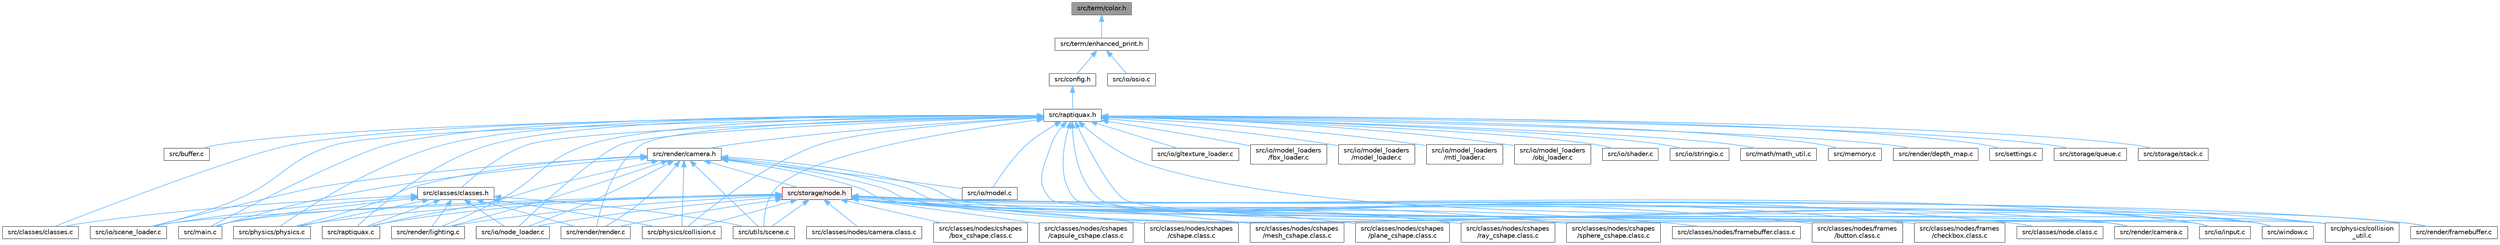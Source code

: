 digraph "src/term/color.h"
{
 // LATEX_PDF_SIZE
  bgcolor="transparent";
  edge [fontname=Helvetica,fontsize=10,labelfontname=Helvetica,labelfontsize=10];
  node [fontname=Helvetica,fontsize=10,shape=box,height=0.2,width=0.4];
  Node1 [id="Node000001",label="src/term/color.h",height=0.2,width=0.4,color="gray40", fillcolor="grey60", style="filled", fontcolor="black",tooltip=" "];
  Node1 -> Node2 [id="edge1_Node000001_Node000002",dir="back",color="steelblue1",style="solid",tooltip=" "];
  Node2 [id="Node000002",label="src/term/enhanced_print.h",height=0.2,width=0.4,color="grey40", fillcolor="white", style="filled",URL="$enhanced__print_8h.html",tooltip=" "];
  Node2 -> Node3 [id="edge2_Node000002_Node000003",dir="back",color="steelblue1",style="solid",tooltip=" "];
  Node3 [id="Node000003",label="src/config.h",height=0.2,width=0.4,color="grey40", fillcolor="white", style="filled",URL="$config_8h.html",tooltip=" "];
  Node3 -> Node4 [id="edge3_Node000003_Node000004",dir="back",color="steelblue1",style="solid",tooltip=" "];
  Node4 [id="Node000004",label="src/raptiquax.h",height=0.2,width=0.4,color="grey40", fillcolor="white", style="filled",URL="$raptiquax_8h.html",tooltip="This file contains type definitions for fixed-width integer types and floating-point types."];
  Node4 -> Node5 [id="edge4_Node000004_Node000005",dir="back",color="steelblue1",style="solid",tooltip=" "];
  Node5 [id="Node000005",label="src/buffer.c",height=0.2,width=0.4,color="grey40", fillcolor="white", style="filled",URL="$buffer_8c.html",tooltip=" "];
  Node4 -> Node6 [id="edge5_Node000004_Node000006",dir="back",color="steelblue1",style="solid",tooltip=" "];
  Node6 [id="Node000006",label="src/classes/classes.c",height=0.2,width=0.4,color="grey40", fillcolor="white", style="filled",URL="$classes_8c.html",tooltip=" "];
  Node4 -> Node7 [id="edge6_Node000004_Node000007",dir="back",color="steelblue1",style="solid",tooltip=" "];
  Node7 [id="Node000007",label="src/classes/classes.h",height=0.2,width=0.4,color="grey40", fillcolor="white", style="filled",URL="$classes_8h.html",tooltip=" "];
  Node7 -> Node6 [id="edge7_Node000007_Node000006",dir="back",color="steelblue1",style="solid",tooltip=" "];
  Node7 -> Node8 [id="edge8_Node000007_Node000008",dir="back",color="steelblue1",style="solid",tooltip=" "];
  Node8 [id="Node000008",label="src/io/node_loader.c",height=0.2,width=0.4,color="grey40", fillcolor="white", style="filled",URL="$node__loader_8c.html",tooltip=" "];
  Node7 -> Node9 [id="edge9_Node000007_Node000009",dir="back",color="steelblue1",style="solid",tooltip=" "];
  Node9 [id="Node000009",label="src/io/scene_loader.c",height=0.2,width=0.4,color="grey40", fillcolor="white", style="filled",URL="$scene__loader_8c.html",tooltip=" "];
  Node7 -> Node10 [id="edge10_Node000007_Node000010",dir="back",color="steelblue1",style="solid",tooltip=" "];
  Node10 [id="Node000010",label="src/main.c",height=0.2,width=0.4,color="grey40", fillcolor="white", style="filled",URL="$main_8c.html",tooltip=" "];
  Node7 -> Node11 [id="edge11_Node000007_Node000011",dir="back",color="steelblue1",style="solid",tooltip=" "];
  Node11 [id="Node000011",label="src/physics/collision.c",height=0.2,width=0.4,color="grey40", fillcolor="white", style="filled",URL="$collision_8c.html",tooltip=" "];
  Node7 -> Node12 [id="edge12_Node000007_Node000012",dir="back",color="steelblue1",style="solid",tooltip=" "];
  Node12 [id="Node000012",label="src/physics/physics.c",height=0.2,width=0.4,color="grey40", fillcolor="white", style="filled",URL="$physics_8c.html",tooltip=" "];
  Node7 -> Node13 [id="edge13_Node000007_Node000013",dir="back",color="steelblue1",style="solid",tooltip=" "];
  Node13 [id="Node000013",label="src/raptiquax.c",height=0.2,width=0.4,color="grey40", fillcolor="white", style="filled",URL="$raptiquax_8c.html",tooltip=" "];
  Node7 -> Node14 [id="edge14_Node000007_Node000014",dir="back",color="steelblue1",style="solid",tooltip=" "];
  Node14 [id="Node000014",label="src/render/lighting.c",height=0.2,width=0.4,color="grey40", fillcolor="white", style="filled",URL="$lighting_8c.html",tooltip=" "];
  Node7 -> Node15 [id="edge15_Node000007_Node000015",dir="back",color="steelblue1",style="solid",tooltip=" "];
  Node15 [id="Node000015",label="src/render/render.c",height=0.2,width=0.4,color="grey40", fillcolor="white", style="filled",URL="$render_8c.html",tooltip=" "];
  Node7 -> Node16 [id="edge16_Node000007_Node000016",dir="back",color="steelblue1",style="solid",tooltip=" "];
  Node16 [id="Node000016",label="src/utils/scene.c",height=0.2,width=0.4,color="grey40", fillcolor="white", style="filled",URL="$scene_8c.html",tooltip=" "];
  Node4 -> Node17 [id="edge17_Node000004_Node000017",dir="back",color="steelblue1",style="solid",tooltip=" "];
  Node17 [id="Node000017",label="src/io/gltexture_loader.c",height=0.2,width=0.4,color="grey40", fillcolor="white", style="filled",URL="$gltexture__loader_8c.html",tooltip=" "];
  Node4 -> Node18 [id="edge18_Node000004_Node000018",dir="back",color="steelblue1",style="solid",tooltip=" "];
  Node18 [id="Node000018",label="src/io/input.c",height=0.2,width=0.4,color="grey40", fillcolor="white", style="filled",URL="$input_8c.html",tooltip=" "];
  Node4 -> Node19 [id="edge19_Node000004_Node000019",dir="back",color="steelblue1",style="solid",tooltip=" "];
  Node19 [id="Node000019",label="src/io/model.c",height=0.2,width=0.4,color="grey40", fillcolor="white", style="filled",URL="$model_8c.html",tooltip=" "];
  Node4 -> Node20 [id="edge20_Node000004_Node000020",dir="back",color="steelblue1",style="solid",tooltip=" "];
  Node20 [id="Node000020",label="src/io/model_loaders\l/fbx_loader.c",height=0.2,width=0.4,color="grey40", fillcolor="white", style="filled",URL="$fbx__loader_8c.html",tooltip=" "];
  Node4 -> Node21 [id="edge21_Node000004_Node000021",dir="back",color="steelblue1",style="solid",tooltip=" "];
  Node21 [id="Node000021",label="src/io/model_loaders\l/model_loader.c",height=0.2,width=0.4,color="grey40", fillcolor="white", style="filled",URL="$model__loader_8c.html",tooltip=" "];
  Node4 -> Node22 [id="edge22_Node000004_Node000022",dir="back",color="steelblue1",style="solid",tooltip=" "];
  Node22 [id="Node000022",label="src/io/model_loaders\l/mtl_loader.c",height=0.2,width=0.4,color="grey40", fillcolor="white", style="filled",URL="$mtl__loader_8c.html",tooltip=" "];
  Node4 -> Node23 [id="edge23_Node000004_Node000023",dir="back",color="steelblue1",style="solid",tooltip=" "];
  Node23 [id="Node000023",label="src/io/model_loaders\l/obj_loader.c",height=0.2,width=0.4,color="grey40", fillcolor="white", style="filled",URL="$obj__loader_8c.html",tooltip=" "];
  Node4 -> Node8 [id="edge24_Node000004_Node000008",dir="back",color="steelblue1",style="solid",tooltip=" "];
  Node4 -> Node9 [id="edge25_Node000004_Node000009",dir="back",color="steelblue1",style="solid",tooltip=" "];
  Node4 -> Node24 [id="edge26_Node000004_Node000024",dir="back",color="steelblue1",style="solid",tooltip=" "];
  Node24 [id="Node000024",label="src/io/shader.c",height=0.2,width=0.4,color="grey40", fillcolor="white", style="filled",URL="$shader_8c.html",tooltip=" "];
  Node4 -> Node25 [id="edge27_Node000004_Node000025",dir="back",color="steelblue1",style="solid",tooltip=" "];
  Node25 [id="Node000025",label="src/io/stringio.c",height=0.2,width=0.4,color="grey40", fillcolor="white", style="filled",URL="$stringio_8c.html",tooltip=" "];
  Node4 -> Node10 [id="edge28_Node000004_Node000010",dir="back",color="steelblue1",style="solid",tooltip=" "];
  Node4 -> Node26 [id="edge29_Node000004_Node000026",dir="back",color="steelblue1",style="solid",tooltip=" "];
  Node26 [id="Node000026",label="src/math/math_util.c",height=0.2,width=0.4,color="grey40", fillcolor="white", style="filled",URL="$math__util_8c.html",tooltip=" "];
  Node4 -> Node27 [id="edge30_Node000004_Node000027",dir="back",color="steelblue1",style="solid",tooltip=" "];
  Node27 [id="Node000027",label="src/memory.c",height=0.2,width=0.4,color="grey40", fillcolor="white", style="filled",URL="$memory_8c.html",tooltip=" "];
  Node4 -> Node11 [id="edge31_Node000004_Node000011",dir="back",color="steelblue1",style="solid",tooltip=" "];
  Node4 -> Node28 [id="edge32_Node000004_Node000028",dir="back",color="steelblue1",style="solid",tooltip=" "];
  Node28 [id="Node000028",label="src/physics/collision\l_util.c",height=0.2,width=0.4,color="grey40", fillcolor="white", style="filled",URL="$collision__util_8c.html",tooltip=" "];
  Node4 -> Node12 [id="edge33_Node000004_Node000012",dir="back",color="steelblue1",style="solid",tooltip=" "];
  Node4 -> Node13 [id="edge34_Node000004_Node000013",dir="back",color="steelblue1",style="solid",tooltip=" "];
  Node4 -> Node29 [id="edge35_Node000004_Node000029",dir="back",color="steelblue1",style="solid",tooltip=" "];
  Node29 [id="Node000029",label="src/render/camera.c",height=0.2,width=0.4,color="grey40", fillcolor="white", style="filled",URL="$camera_8c.html",tooltip=" "];
  Node4 -> Node30 [id="edge36_Node000004_Node000030",dir="back",color="steelblue1",style="solid",tooltip=" "];
  Node30 [id="Node000030",label="src/render/camera.h",height=0.2,width=0.4,color="grey40", fillcolor="white", style="filled",URL="$camera_8h.html",tooltip=" "];
  Node30 -> Node18 [id="edge37_Node000030_Node000018",dir="back",color="steelblue1",style="solid",tooltip=" "];
  Node30 -> Node19 [id="edge38_Node000030_Node000019",dir="back",color="steelblue1",style="solid",tooltip=" "];
  Node30 -> Node8 [id="edge39_Node000030_Node000008",dir="back",color="steelblue1",style="solid",tooltip=" "];
  Node30 -> Node9 [id="edge40_Node000030_Node000009",dir="back",color="steelblue1",style="solid",tooltip=" "];
  Node30 -> Node10 [id="edge41_Node000030_Node000010",dir="back",color="steelblue1",style="solid",tooltip=" "];
  Node30 -> Node11 [id="edge42_Node000030_Node000011",dir="back",color="steelblue1",style="solid",tooltip=" "];
  Node30 -> Node28 [id="edge43_Node000030_Node000028",dir="back",color="steelblue1",style="solid",tooltip=" "];
  Node30 -> Node12 [id="edge44_Node000030_Node000012",dir="back",color="steelblue1",style="solid",tooltip=" "];
  Node30 -> Node13 [id="edge45_Node000030_Node000013",dir="back",color="steelblue1",style="solid",tooltip=" "];
  Node30 -> Node29 [id="edge46_Node000030_Node000029",dir="back",color="steelblue1",style="solid",tooltip=" "];
  Node30 -> Node14 [id="edge47_Node000030_Node000014",dir="back",color="steelblue1",style="solid",tooltip=" "];
  Node30 -> Node15 [id="edge48_Node000030_Node000015",dir="back",color="steelblue1",style="solid",tooltip=" "];
  Node30 -> Node31 [id="edge49_Node000030_Node000031",dir="back",color="steelblue1",style="solid",tooltip=" "];
  Node31 [id="Node000031",label="src/storage/node.h",height=0.2,width=0.4,color="red", fillcolor="#FFF0F0", style="filled",URL="$node_8h.html",tooltip=" "];
  Node31 -> Node32 [id="edge50_Node000031_Node000032",dir="back",color="steelblue1",style="solid",tooltip=" "];
  Node32 [id="Node000032",label="src/classes/node.class.c",height=0.2,width=0.4,color="grey40", fillcolor="white", style="filled",URL="$node_8class_8c.html",tooltip="Implementation of the node class for the ProjetSDLOpenGLL2 project."];
  Node31 -> Node33 [id="edge51_Node000031_Node000033",dir="back",color="steelblue1",style="solid",tooltip=" "];
  Node33 [id="Node000033",label="src/classes/nodes/camera.class.c",height=0.2,width=0.4,color="grey40", fillcolor="white", style="filled",URL="$camera_8class_8c.html",tooltip="This file contains the implementation of the Camera class."];
  Node31 -> Node34 [id="edge52_Node000031_Node000034",dir="back",color="steelblue1",style="solid",tooltip=" "];
  Node34 [id="Node000034",label="src/classes/nodes/cshapes\l/box_cshape.class.c",height=0.2,width=0.4,color="grey40", fillcolor="white", style="filled",URL="$box__cshape_8class_8c.html",tooltip="This source file defines the BoxCShape class and its associated methods."];
  Node31 -> Node35 [id="edge53_Node000031_Node000035",dir="back",color="steelblue1",style="solid",tooltip=" "];
  Node35 [id="Node000035",label="src/classes/nodes/cshapes\l/capsule_cshape.class.c",height=0.2,width=0.4,color="grey40", fillcolor="white", style="filled",URL="$capsule__cshape_8class_8c.html",tooltip="This file defines the implementation of the capsule shape class."];
  Node31 -> Node36 [id="edge54_Node000031_Node000036",dir="back",color="steelblue1",style="solid",tooltip=" "];
  Node36 [id="Node000036",label="src/classes/nodes/cshapes\l/cshape.class.c",height=0.2,width=0.4,color="grey40", fillcolor="white", style="filled",URL="$cshape_8class_8c.html",tooltip="This file defines the implementation of various CShape classes."];
  Node31 -> Node37 [id="edge55_Node000031_Node000037",dir="back",color="steelblue1",style="solid",tooltip=" "];
  Node37 [id="Node000037",label="src/classes/nodes/cshapes\l/mesh_cshape.class.c",height=0.2,width=0.4,color="grey40", fillcolor="white", style="filled",URL="$mesh__cshape_8class_8c.html",tooltip="This file defines the implementation of mesh shapes for the project."];
  Node31 -> Node38 [id="edge56_Node000031_Node000038",dir="back",color="steelblue1",style="solid",tooltip=" "];
  Node38 [id="Node000038",label="src/classes/nodes/cshapes\l/plane_cshape.class.c",height=0.2,width=0.4,color="grey40", fillcolor="white", style="filled",URL="$plane__cshape_8class_8c.html",tooltip="This file defines the implementation of a plane shape class."];
  Node31 -> Node39 [id="edge57_Node000031_Node000039",dir="back",color="steelblue1",style="solid",tooltip=" "];
  Node39 [id="Node000039",label="src/classes/nodes/cshapes\l/ray_cshape.class.c",height=0.2,width=0.4,color="grey40", fillcolor="white", style="filled",URL="$ray__cshape_8class_8c.html",tooltip="This file defines the implementation of ray-casting shapes."];
  Node31 -> Node40 [id="edge58_Node000031_Node000040",dir="back",color="steelblue1",style="solid",tooltip=" "];
  Node40 [id="Node000040",label="src/classes/nodes/cshapes\l/sphere_cshape.class.c",height=0.2,width=0.4,color="grey40", fillcolor="white", style="filled",URL="$sphere__cshape_8class_8c.html",tooltip="This file contains the implementation of the SphereCShape class."];
  Node31 -> Node41 [id="edge59_Node000031_Node000041",dir="back",color="steelblue1",style="solid",tooltip=" "];
  Node41 [id="Node000041",label="src/classes/nodes/framebuffer.class.c",height=0.2,width=0.4,color="grey40", fillcolor="white", style="filled",URL="$framebuffer_8class_8c.html",tooltip="Framebuffer class implementation."];
  Node31 -> Node42 [id="edge60_Node000031_Node000042",dir="back",color="steelblue1",style="solid",tooltip=" "];
  Node42 [id="Node000042",label="src/classes/nodes/frames\l/button.class.c",height=0.2,width=0.4,color="grey40", fillcolor="white", style="filled",URL="$button_8class_8c.html",tooltip="This file defines the Button class and its associated methods."];
  Node31 -> Node43 [id="edge61_Node000031_Node000043",dir="back",color="steelblue1",style="solid",tooltip=" "];
  Node43 [id="Node000043",label="src/classes/nodes/frames\l/checkbox.class.c",height=0.2,width=0.4,color="grey40", fillcolor="white", style="filled",URL="$checkbox_8class_8c.html",tooltip="Implementation of the Checkbox class for the GUI framework."];
  Node31 -> Node18 [id="edge62_Node000031_Node000018",dir="back",color="steelblue1",style="solid",tooltip=" "];
  Node31 -> Node8 [id="edge63_Node000031_Node000008",dir="back",color="steelblue1",style="solid",tooltip=" "];
  Node31 -> Node9 [id="edge64_Node000031_Node000009",dir="back",color="steelblue1",style="solid",tooltip=" "];
  Node31 -> Node10 [id="edge65_Node000031_Node000010",dir="back",color="steelblue1",style="solid",tooltip=" "];
  Node31 -> Node11 [id="edge66_Node000031_Node000011",dir="back",color="steelblue1",style="solid",tooltip=" "];
  Node31 -> Node28 [id="edge67_Node000031_Node000028",dir="back",color="steelblue1",style="solid",tooltip=" "];
  Node31 -> Node12 [id="edge68_Node000031_Node000012",dir="back",color="steelblue1",style="solid",tooltip=" "];
  Node31 -> Node13 [id="edge69_Node000031_Node000013",dir="back",color="steelblue1",style="solid",tooltip=" "];
  Node31 -> Node29 [id="edge70_Node000031_Node000029",dir="back",color="steelblue1",style="solid",tooltip=" "];
  Node31 -> Node67 [id="edge71_Node000031_Node000067",dir="back",color="steelblue1",style="solid",tooltip=" "];
  Node67 [id="Node000067",label="src/render/framebuffer.c",height=0.2,width=0.4,color="grey40", fillcolor="white", style="filled",URL="$framebuffer_8c.html",tooltip=" "];
  Node31 -> Node14 [id="edge72_Node000031_Node000014",dir="back",color="steelblue1",style="solid",tooltip=" "];
  Node31 -> Node15 [id="edge73_Node000031_Node000015",dir="back",color="steelblue1",style="solid",tooltip=" "];
  Node31 -> Node16 [id="edge74_Node000031_Node000016",dir="back",color="steelblue1",style="solid",tooltip=" "];
  Node31 -> Node68 [id="edge75_Node000031_Node000068",dir="back",color="steelblue1",style="solid",tooltip=" "];
  Node68 [id="Node000068",label="src/window.c",height=0.2,width=0.4,color="grey40", fillcolor="white", style="filled",URL="$window_8c.html",tooltip=" "];
  Node30 -> Node16 [id="edge76_Node000030_Node000016",dir="back",color="steelblue1",style="solid",tooltip=" "];
  Node30 -> Node68 [id="edge77_Node000030_Node000068",dir="back",color="steelblue1",style="solid",tooltip=" "];
  Node4 -> Node69 [id="edge78_Node000004_Node000069",dir="back",color="steelblue1",style="solid",tooltip=" "];
  Node69 [id="Node000069",label="src/render/depth_map.c",height=0.2,width=0.4,color="grey40", fillcolor="white", style="filled",URL="$depth__map_8c.html",tooltip=" "];
  Node4 -> Node67 [id="edge79_Node000004_Node000067",dir="back",color="steelblue1",style="solid",tooltip=" "];
  Node4 -> Node14 [id="edge80_Node000004_Node000014",dir="back",color="steelblue1",style="solid",tooltip=" "];
  Node4 -> Node15 [id="edge81_Node000004_Node000015",dir="back",color="steelblue1",style="solid",tooltip=" "];
  Node4 -> Node70 [id="edge82_Node000004_Node000070",dir="back",color="steelblue1",style="solid",tooltip=" "];
  Node70 [id="Node000070",label="src/settings.c",height=0.2,width=0.4,color="grey40", fillcolor="white", style="filled",URL="$settings_8c.html",tooltip=" "];
  Node4 -> Node71 [id="edge83_Node000004_Node000071",dir="back",color="steelblue1",style="solid",tooltip=" "];
  Node71 [id="Node000071",label="src/storage/queue.c",height=0.2,width=0.4,color="grey40", fillcolor="white", style="filled",URL="$queue_8c.html",tooltip=" "];
  Node4 -> Node72 [id="edge84_Node000004_Node000072",dir="back",color="steelblue1",style="solid",tooltip=" "];
  Node72 [id="Node000072",label="src/storage/stack.c",height=0.2,width=0.4,color="grey40", fillcolor="white", style="filled",URL="$stack_8c.html",tooltip=" "];
  Node4 -> Node16 [id="edge85_Node000004_Node000016",dir="back",color="steelblue1",style="solid",tooltip=" "];
  Node4 -> Node68 [id="edge86_Node000004_Node000068",dir="back",color="steelblue1",style="solid",tooltip=" "];
  Node2 -> Node73 [id="edge87_Node000002_Node000073",dir="back",color="steelblue1",style="solid",tooltip=" "];
  Node73 [id="Node000073",label="src/io/osio.c",height=0.2,width=0.4,color="grey40", fillcolor="white", style="filled",URL="$osio_8c.html",tooltip=" "];
}
